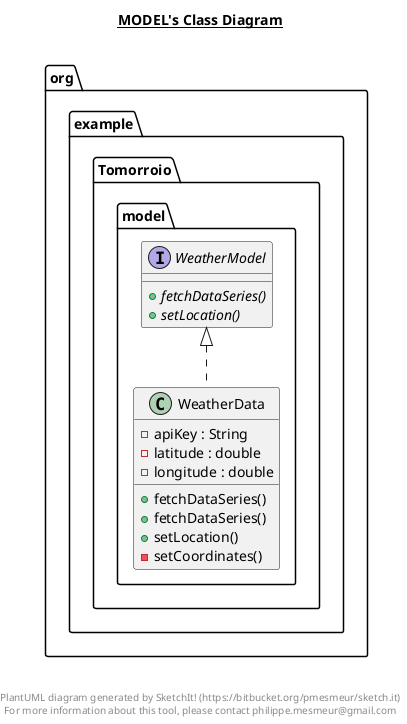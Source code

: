 @startuml

title __MODEL's Class Diagram__\n

  namespace org.example.Tomorroio {
    namespace model {
      class org.example.Tomorroio.model.WeatherData {
          - apiKey : String
          - latitude : double
          - longitude : double
          + fetchDataSeries()
          + fetchDataSeries()
          + setLocation()
          - setCoordinates()
      }
    }
  }
  

  namespace org.example.Tomorroio {
    namespace model {
      interface org.example.Tomorroio.model.WeatherModel {
          {abstract} + fetchDataSeries()
          {abstract} + setLocation()
      }
    }
  }
  

  org.example.Tomorroio.model.WeatherData .up.|> org.example.Tomorroio.model.WeatherModel


right footer


PlantUML diagram generated by SketchIt! (https://bitbucket.org/pmesmeur/sketch.it)
For more information about this tool, please contact philippe.mesmeur@gmail.com
endfooter

@enduml

